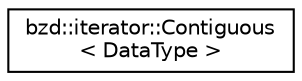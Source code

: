 digraph "Graphical Class Hierarchy"
{
  edge [fontname="Helvetica",fontsize="10",labelfontname="Helvetica",labelfontsize="10"];
  node [fontname="Helvetica",fontsize="10",shape=record];
  rankdir="LR";
  Node0 [label="bzd::iterator::Contiguous\l\< DataType \>",height=0.2,width=0.4,color="black", fillcolor="white", style="filled",URL="$classbzd_1_1iterator_1_1Contiguous.html"];
}
